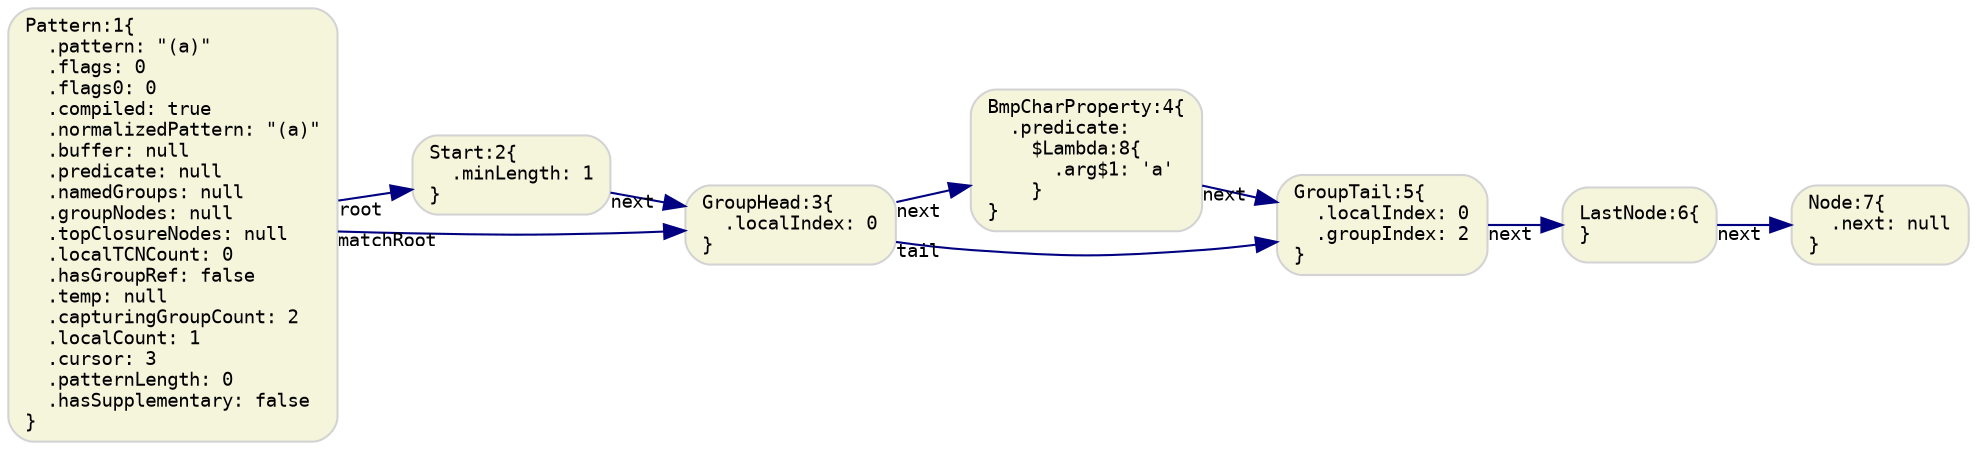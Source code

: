 digraph G {
  rankdir=LR;
  graph [fontname="Monospace", fontsize="11"]

  // default nodes
  node [fontname="Monospace", fontsize="9", shape="box", style="rounded,filled", color="LightGray", fillcolor="Beige"]
  1[ label="Pattern:1\{\l  .pattern: \"(a)\"\l  .flags: 0\l  .flags0: 0\l  .compiled: true\l  .normalizedPattern: \"(a)\"\l  .buffer: null\l  .predicate: null\l  .namedGroups: null\l  .groupNodes: null\l  .topClosureNodes: null\l  .localTCNCount: 0\l  .hasGroupRef: false\l  .temp: null\l  .capturingGroupCount: 2\l  .localCount: 1\l  .cursor: 3\l  .patternLength: 0\l  .hasSupplementary: false\l\}\l" ]
  2[ label="Start:2\{\l  .minLength: 1\l\}\l" ]
  3[ label="GroupHead:3\{\l  .localIndex: 0\l\}\l" ]
  4[ label="BmpCharProperty:4\{\l  .predicate:\l    $Lambda:8\{\l      .arg$1: 'a'\l    \}\l\}\l" ]
  5[ label="GroupTail:5\{\l  .localIndex: 0\l  .groupIndex: 2\l\}\l" ]
  6[ label="LastNode:6\{\l\}\l" ]
  7[ label="Node:7\{\l  .next: null\l\}\l" ]

  // default edges
  edge [fontname="Monospace", fontsize="9", color="Navy"]
  6 -> 7 [ label="",  taillabel="next" ]
  5 -> 6 [ label="",  taillabel="next" ]
  4 -> 5 [ label="",  taillabel="next" ]
  3 -> 4 [ label="",  taillabel="next" ]
  3 -> 5 [ label="",  taillabel="tail" ]
  2 -> 3 [ label="",  taillabel="next" ]
  1 -> 2 [ label="",  taillabel="root" ]
  1 -> 3 [ label="",  taillabel="matchRoot" ]
}
